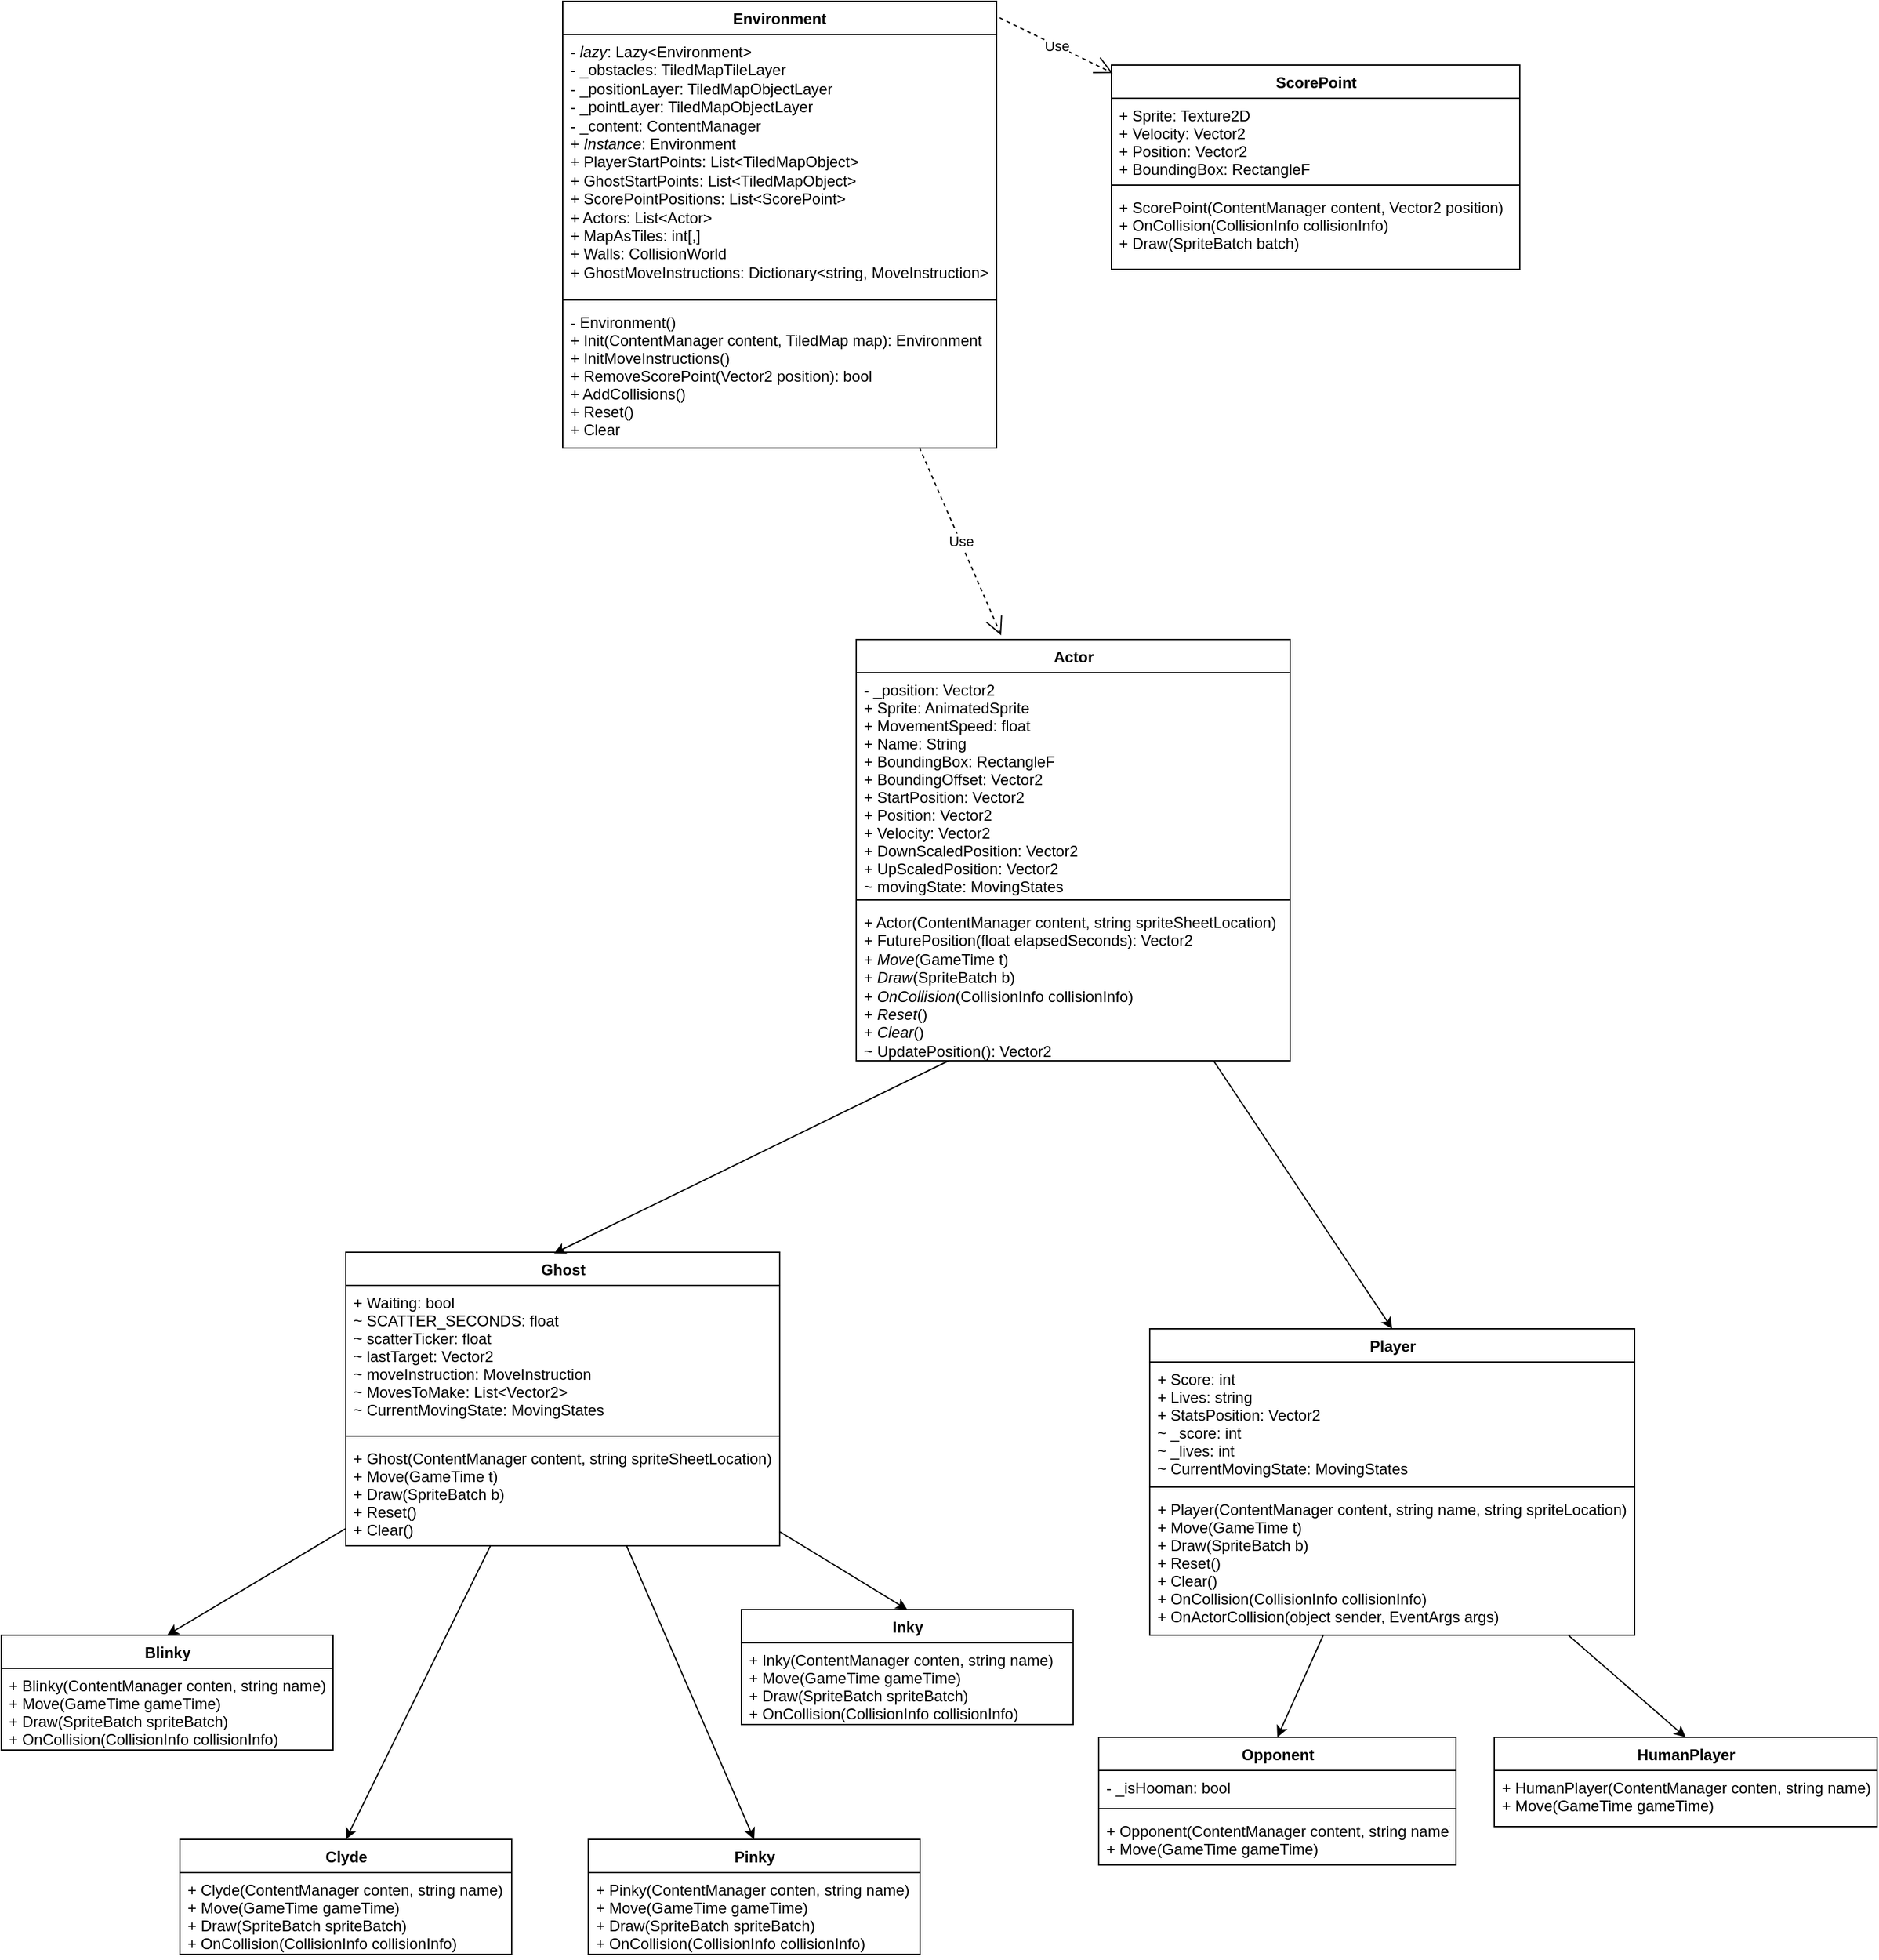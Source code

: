 <mxfile version="13.9.9" type="device"><diagram id="7y2p9SruvKS9dF-qngfl" name="Page-1"><mxGraphModel dx="2170" dy="2331" grid="1" gridSize="10" guides="1" tooltips="1" connect="1" arrows="1" fold="1" page="1" pageScale="1" pageWidth="850" pageHeight="1100" math="0" shadow="0"><root><mxCell id="0"/><mxCell id="1" parent="0"/><mxCell id="XXxXaH0p1nLbI_MV0NZa-1" value="Environment" style="swimlane;fontStyle=1;align=center;verticalAlign=top;childLayout=stackLayout;horizontal=1;startSize=26;horizontalStack=0;resizeParent=1;resizeParentMax=0;resizeLast=0;collapsible=1;marginBottom=0;" vertex="1" parent="1"><mxGeometry x="180" y="200" width="340" height="350" as="geometry"/></mxCell><mxCell id="XXxXaH0p1nLbI_MV0NZa-2" value="- &lt;i&gt;lazy&lt;/i&gt;: Lazy&amp;lt;Environment&amp;gt;&lt;br&gt;- _obstacles: TiledMapTileLayer&lt;br&gt;-&amp;nbsp;_positionLayer: TiledMapObjectLayer&lt;br&gt;- _pointLayer: TiledMapObjectLayer&lt;br&gt;- _content: ContentManager&lt;br&gt;+ &lt;i&gt;Instance&lt;/i&gt;: Environment&lt;br&gt;+ PlayerStartPoints: List&amp;lt;TiledMapObject&amp;gt;&lt;br&gt;+ GhostStartPoints: List&amp;lt;TiledMapObject&amp;gt;&lt;br&gt;+ ScorePointPositions: List&amp;lt;ScorePoint&amp;gt;&lt;br&gt;+ Actors: List&amp;lt;Actor&amp;gt;&lt;br&gt;+ MapAsTiles: int[,]&lt;br&gt;+ Walls: CollisionWorld&lt;br&gt;+ GhostMoveInstructions: Dictionary&amp;lt;string, MoveInstruction&amp;gt;" style="text;strokeColor=none;fillColor=none;align=left;verticalAlign=top;spacingLeft=4;spacingRight=4;overflow=hidden;rotatable=0;points=[[0,0.5],[1,0.5]];portConstraint=eastwest;fontStyle=0;html=1;" vertex="1" parent="XXxXaH0p1nLbI_MV0NZa-1"><mxGeometry y="26" width="340" height="204" as="geometry"/></mxCell><mxCell id="XXxXaH0p1nLbI_MV0NZa-3" value="" style="line;strokeWidth=1;fillColor=none;align=left;verticalAlign=middle;spacingTop=-1;spacingLeft=3;spacingRight=3;rotatable=0;labelPosition=right;points=[];portConstraint=eastwest;" vertex="1" parent="XXxXaH0p1nLbI_MV0NZa-1"><mxGeometry y="230" width="340" height="8" as="geometry"/></mxCell><mxCell id="XXxXaH0p1nLbI_MV0NZa-4" value="- Environment()&#10;+ Init(ContentManager content, TiledMap map): Environment&#10;+ InitMoveInstructions()&#10;+ RemoveScorePoint(Vector2 position): bool&#10;+ AddCollisions()&#10;+ Reset()&#10;+ Clear" style="text;strokeColor=none;fillColor=none;align=left;verticalAlign=top;spacingLeft=4;spacingRight=4;overflow=hidden;rotatable=0;points=[[0,0.5],[1,0.5]];portConstraint=eastwest;" vertex="1" parent="XXxXaH0p1nLbI_MV0NZa-1"><mxGeometry y="238" width="340" height="112" as="geometry"/></mxCell><mxCell id="XXxXaH0p1nLbI_MV0NZa-5" value="ScorePoint" style="swimlane;fontStyle=1;align=center;verticalAlign=top;childLayout=stackLayout;horizontal=1;startSize=26;horizontalStack=0;resizeParent=1;resizeParentMax=0;resizeLast=0;collapsible=1;marginBottom=0;html=1;" vertex="1" parent="1"><mxGeometry x="610" y="250" width="320" height="160" as="geometry"/></mxCell><mxCell id="XXxXaH0p1nLbI_MV0NZa-6" value="+ Sprite: Texture2D&#10;+ Velocity: Vector2&#10;+ Position: Vector2&#10;+ BoundingBox: RectangleF" style="text;strokeColor=none;fillColor=none;align=left;verticalAlign=top;spacingLeft=4;spacingRight=4;overflow=hidden;rotatable=0;points=[[0,0.5],[1,0.5]];portConstraint=eastwest;" vertex="1" parent="XXxXaH0p1nLbI_MV0NZa-5"><mxGeometry y="26" width="320" height="64" as="geometry"/></mxCell><mxCell id="XXxXaH0p1nLbI_MV0NZa-7" value="" style="line;strokeWidth=1;fillColor=none;align=left;verticalAlign=middle;spacingTop=-1;spacingLeft=3;spacingRight=3;rotatable=0;labelPosition=right;points=[];portConstraint=eastwest;" vertex="1" parent="XXxXaH0p1nLbI_MV0NZa-5"><mxGeometry y="90" width="320" height="8" as="geometry"/></mxCell><mxCell id="XXxXaH0p1nLbI_MV0NZa-8" value="+ ScorePoint(ContentManager content, Vector2 position)&#10;+ OnCollision(CollisionInfo collisionInfo)&#10;+ Draw(SpriteBatch batch)" style="text;strokeColor=none;fillColor=none;align=left;verticalAlign=top;spacingLeft=4;spacingRight=4;overflow=hidden;rotatable=0;points=[[0,0.5],[1,0.5]];portConstraint=eastwest;" vertex="1" parent="XXxXaH0p1nLbI_MV0NZa-5"><mxGeometry y="98" width="320" height="62" as="geometry"/></mxCell><mxCell id="XXxXaH0p1nLbI_MV0NZa-9" value="Use" style="endArrow=open;endSize=12;dashed=1;html=1;entryX=0.003;entryY=0.039;entryDx=0;entryDy=0;entryPerimeter=0;exitX=1.007;exitY=0.037;exitDx=0;exitDy=0;exitPerimeter=0;" edge="1" parent="1" source="XXxXaH0p1nLbI_MV0NZa-1" target="XXxXaH0p1nLbI_MV0NZa-5"><mxGeometry width="160" relative="1" as="geometry"><mxPoint x="510" y="320" as="sourcePoint"/><mxPoint x="670" y="320" as="targetPoint"/></mxGeometry></mxCell><mxCell id="XXxXaH0p1nLbI_MV0NZa-29" style="edgeStyle=none;rounded=0;orthogonalLoop=1;jettySize=auto;html=1;entryX=0.5;entryY=0;entryDx=0;entryDy=0;startArrow=none;startFill=0;endArrow=classic;endFill=1;" edge="1" parent="1" source="XXxXaH0p1nLbI_MV0NZa-10" target="XXxXaH0p1nLbI_MV0NZa-19"><mxGeometry relative="1" as="geometry"/></mxCell><mxCell id="XXxXaH0p1nLbI_MV0NZa-10" value="Actor" style="swimlane;fontStyle=1;align=center;verticalAlign=top;childLayout=stackLayout;horizontal=1;startSize=26;horizontalStack=0;resizeParent=1;resizeParentMax=0;resizeLast=0;collapsible=1;marginBottom=0;html=1;" vertex="1" parent="1"><mxGeometry x="410" y="700" width="340" height="330" as="geometry"/></mxCell><mxCell id="XXxXaH0p1nLbI_MV0NZa-11" value="- _position: Vector2&#10;+ Sprite: AnimatedSprite&#10;+ MovementSpeed: float&#10;+ Name: String&#10;+ BoundingBox: RectangleF&#10;+ BoundingOffset: Vector2&#10;+ StartPosition: Vector2&#10;+ Position: Vector2&#10;+ Velocity: Vector2&#10;+ DownScaledPosition: Vector2&#10;+ UpScaledPosition: Vector2&#10;~ movingState: MovingStates" style="text;strokeColor=none;fillColor=none;align=left;verticalAlign=top;spacingLeft=4;spacingRight=4;overflow=hidden;rotatable=0;points=[[0,0.5],[1,0.5]];portConstraint=eastwest;" vertex="1" parent="XXxXaH0p1nLbI_MV0NZa-10"><mxGeometry y="26" width="340" height="174" as="geometry"/></mxCell><mxCell id="XXxXaH0p1nLbI_MV0NZa-12" value="" style="line;strokeWidth=1;fillColor=none;align=left;verticalAlign=middle;spacingTop=-1;spacingLeft=3;spacingRight=3;rotatable=0;labelPosition=right;points=[];portConstraint=eastwest;" vertex="1" parent="XXxXaH0p1nLbI_MV0NZa-10"><mxGeometry y="200" width="340" height="8" as="geometry"/></mxCell><mxCell id="XXxXaH0p1nLbI_MV0NZa-13" value="+ Actor(ContentManager content, string spriteSheetLocation)&lt;br&gt;+ FuturePosition(float elapsedSeconds): Vector2&lt;br&gt;+ &lt;i&gt;Move&lt;/i&gt;(GameTime t)&lt;br&gt;+ &lt;i&gt;Draw&lt;/i&gt;(SpriteBatch b)&lt;br&gt;+ &lt;i&gt;OnCollision&lt;/i&gt;(CollisionInfo collisionInfo)&lt;br&gt;+ &lt;i&gt;Reset&lt;/i&gt;()&lt;br&gt;+ &lt;i&gt;Clear&lt;/i&gt;()&lt;br&gt;~ UpdatePosition(): Vector2" style="text;strokeColor=none;fillColor=none;align=left;verticalAlign=top;spacingLeft=4;spacingRight=4;overflow=hidden;rotatable=0;points=[[0,0.5],[1,0.5]];portConstraint=eastwest;html=1;" vertex="1" parent="XXxXaH0p1nLbI_MV0NZa-10"><mxGeometry y="208" width="340" height="122" as="geometry"/></mxCell><mxCell id="XXxXaH0p1nLbI_MV0NZa-14" value="Use" style="endArrow=open;endSize=12;dashed=1;html=1;exitX=0.822;exitY=0.995;exitDx=0;exitDy=0;exitPerimeter=0;entryX=0.334;entryY=-0.01;entryDx=0;entryDy=0;entryPerimeter=0;" edge="1" parent="1" source="XXxXaH0p1nLbI_MV0NZa-4" target="XXxXaH0p1nLbI_MV0NZa-10"><mxGeometry width="160" relative="1" as="geometry"><mxPoint x="420" y="620" as="sourcePoint"/><mxPoint x="580" y="620" as="targetPoint"/></mxGeometry></mxCell><mxCell id="XXxXaH0p1nLbI_MV0NZa-59" style="edgeStyle=none;rounded=0;orthogonalLoop=1;jettySize=auto;html=1;entryX=0.5;entryY=0;entryDx=0;entryDy=0;startArrow=none;startFill=0;endArrow=classic;endFill=1;" edge="1" parent="1" source="XXxXaH0p1nLbI_MV0NZa-15" target="XXxXaH0p1nLbI_MV0NZa-49"><mxGeometry relative="1" as="geometry"/></mxCell><mxCell id="XXxXaH0p1nLbI_MV0NZa-60" style="edgeStyle=none;rounded=0;orthogonalLoop=1;jettySize=auto;html=1;entryX=0.5;entryY=0;entryDx=0;entryDy=0;startArrow=none;startFill=0;endArrow=classic;endFill=1;" edge="1" parent="1" source="XXxXaH0p1nLbI_MV0NZa-15" target="XXxXaH0p1nLbI_MV0NZa-55"><mxGeometry relative="1" as="geometry"/></mxCell><mxCell id="XXxXaH0p1nLbI_MV0NZa-61" style="edgeStyle=none;rounded=0;orthogonalLoop=1;jettySize=auto;html=1;entryX=0.5;entryY=0;entryDx=0;entryDy=0;startArrow=none;startFill=0;endArrow=classic;endFill=1;" edge="1" parent="1" source="XXxXaH0p1nLbI_MV0NZa-15" target="XXxXaH0p1nLbI_MV0NZa-53"><mxGeometry relative="1" as="geometry"/></mxCell><mxCell id="XXxXaH0p1nLbI_MV0NZa-62" style="edgeStyle=none;rounded=0;orthogonalLoop=1;jettySize=auto;html=1;entryX=0.5;entryY=0;entryDx=0;entryDy=0;startArrow=none;startFill=0;endArrow=classic;endFill=1;" edge="1" parent="1" source="XXxXaH0p1nLbI_MV0NZa-15" target="XXxXaH0p1nLbI_MV0NZa-57"><mxGeometry relative="1" as="geometry"/></mxCell><mxCell id="XXxXaH0p1nLbI_MV0NZa-15" value="Ghost" style="swimlane;fontStyle=1;align=center;verticalAlign=top;childLayout=stackLayout;horizontal=1;startSize=26;horizontalStack=0;resizeParent=1;resizeParentMax=0;resizeLast=0;collapsible=1;marginBottom=0;html=1;" vertex="1" parent="1"><mxGeometry x="10" y="1180" width="340" height="230" as="geometry"/></mxCell><mxCell id="XXxXaH0p1nLbI_MV0NZa-16" value="+ Waiting: bool&#10;~ SCATTER_SECONDS: float&#10;~ scatterTicker: float&#10;~ lastTarget: Vector2&#10;~ moveInstruction: MoveInstruction&#10;~ MovesToMake: List&lt;Vector2&gt;&#10;~ CurrentMovingState: MovingStates" style="text;strokeColor=none;fillColor=none;align=left;verticalAlign=top;spacingLeft=4;spacingRight=4;overflow=hidden;rotatable=0;points=[[0,0.5],[1,0.5]];portConstraint=eastwest;" vertex="1" parent="XXxXaH0p1nLbI_MV0NZa-15"><mxGeometry y="26" width="340" height="114" as="geometry"/></mxCell><mxCell id="XXxXaH0p1nLbI_MV0NZa-17" value="" style="line;strokeWidth=1;fillColor=none;align=left;verticalAlign=middle;spacingTop=-1;spacingLeft=3;spacingRight=3;rotatable=0;labelPosition=right;points=[];portConstraint=eastwest;" vertex="1" parent="XXxXaH0p1nLbI_MV0NZa-15"><mxGeometry y="140" width="340" height="8" as="geometry"/></mxCell><mxCell id="XXxXaH0p1nLbI_MV0NZa-18" value="+ Ghost(ContentManager content, string spriteSheetLocation)&#10;+ Move(GameTime t)&#10;+ Draw(SpriteBatch b)&#10;+ Reset()&#10;+ Clear()" style="text;strokeColor=none;fillColor=none;align=left;verticalAlign=top;spacingLeft=4;spacingRight=4;overflow=hidden;rotatable=0;points=[[0,0.5],[1,0.5]];portConstraint=eastwest;" vertex="1" parent="XXxXaH0p1nLbI_MV0NZa-15"><mxGeometry y="148" width="340" height="82" as="geometry"/></mxCell><mxCell id="XXxXaH0p1nLbI_MV0NZa-47" style="edgeStyle=none;rounded=0;orthogonalLoop=1;jettySize=auto;html=1;entryX=0.5;entryY=0;entryDx=0;entryDy=0;startArrow=none;startFill=0;endArrow=classic;endFill=1;" edge="1" parent="1" source="XXxXaH0p1nLbI_MV0NZa-19" target="XXxXaH0p1nLbI_MV0NZa-38"><mxGeometry relative="1" as="geometry"/></mxCell><mxCell id="XXxXaH0p1nLbI_MV0NZa-48" style="edgeStyle=none;rounded=0;orthogonalLoop=1;jettySize=auto;html=1;entryX=0.5;entryY=0;entryDx=0;entryDy=0;startArrow=none;startFill=0;endArrow=classic;endFill=1;" edge="1" parent="1" source="XXxXaH0p1nLbI_MV0NZa-19" target="XXxXaH0p1nLbI_MV0NZa-42"><mxGeometry relative="1" as="geometry"/></mxCell><mxCell id="XXxXaH0p1nLbI_MV0NZa-19" value="Player" style="swimlane;fontStyle=1;align=center;verticalAlign=top;childLayout=stackLayout;horizontal=1;startSize=26;horizontalStack=0;resizeParent=1;resizeParentMax=0;resizeLast=0;collapsible=1;marginBottom=0;html=1;" vertex="1" parent="1"><mxGeometry x="640" y="1240" width="380" height="240" as="geometry"/></mxCell><mxCell id="XXxXaH0p1nLbI_MV0NZa-20" value="+ Score: int&#10;+ Lives: string&#10;+ StatsPosition: Vector2&#10;~ _score: int&#10;~ _lives: int&#10;~ CurrentMovingState: MovingStates" style="text;strokeColor=none;fillColor=none;align=left;verticalAlign=top;spacingLeft=4;spacingRight=4;overflow=hidden;rotatable=0;points=[[0,0.5],[1,0.5]];portConstraint=eastwest;" vertex="1" parent="XXxXaH0p1nLbI_MV0NZa-19"><mxGeometry y="26" width="380" height="94" as="geometry"/></mxCell><mxCell id="XXxXaH0p1nLbI_MV0NZa-21" value="" style="line;strokeWidth=1;fillColor=none;align=left;verticalAlign=middle;spacingTop=-1;spacingLeft=3;spacingRight=3;rotatable=0;labelPosition=right;points=[];portConstraint=eastwest;" vertex="1" parent="XXxXaH0p1nLbI_MV0NZa-19"><mxGeometry y="120" width="380" height="8" as="geometry"/></mxCell><mxCell id="XXxXaH0p1nLbI_MV0NZa-22" value="+ Player(ContentManager content, string name, string spriteLocation)&#10;+ Move(GameTime t)&#10;+ Draw(SpriteBatch b)&#10;+ Reset()&#10;+ Clear()&#10;+ OnCollision(CollisionInfo collisionInfo)&#10;+ OnActorCollision(object sender, EventArgs args)&#10;" style="text;strokeColor=none;fillColor=none;align=left;verticalAlign=top;spacingLeft=4;spacingRight=4;overflow=hidden;rotatable=0;points=[[0,0.5],[1,0.5]];portConstraint=eastwest;" vertex="1" parent="XXxXaH0p1nLbI_MV0NZa-19"><mxGeometry y="128" width="380" height="112" as="geometry"/></mxCell><mxCell id="XXxXaH0p1nLbI_MV0NZa-23" value="" style="endArrow=classic;html=1;exitX=0.213;exitY=1;exitDx=0;exitDy=0;exitPerimeter=0;entryX=0.48;entryY=0.004;entryDx=0;entryDy=0;entryPerimeter=0;startArrow=none;startFill=0;endFill=1;" edge="1" parent="1" source="XXxXaH0p1nLbI_MV0NZa-13" target="XXxXaH0p1nLbI_MV0NZa-15"><mxGeometry relative="1" as="geometry"><mxPoint x="340" y="1170" as="sourcePoint"/><mxPoint x="370" y="1237" as="targetPoint"/></mxGeometry></mxCell><mxCell id="XXxXaH0p1nLbI_MV0NZa-38" value="HumanPlayer" style="swimlane;fontStyle=1;align=center;verticalAlign=top;childLayout=stackLayout;horizontal=1;startSize=26;horizontalStack=0;resizeParent=1;resizeParentMax=0;resizeLast=0;collapsible=1;marginBottom=0;html=1;" vertex="1" parent="1"><mxGeometry x="910" y="1560" width="300" height="70" as="geometry"/></mxCell><mxCell id="XXxXaH0p1nLbI_MV0NZa-39" value="+ HumanPlayer(ContentManager conten, string name)&#10;+ Move(GameTime gameTime)" style="text;strokeColor=none;fillColor=none;align=left;verticalAlign=top;spacingLeft=4;spacingRight=4;overflow=hidden;rotatable=0;points=[[0,0.5],[1,0.5]];portConstraint=eastwest;" vertex="1" parent="XXxXaH0p1nLbI_MV0NZa-38"><mxGeometry y="26" width="300" height="44" as="geometry"/></mxCell><mxCell id="XXxXaH0p1nLbI_MV0NZa-42" value="Opponent" style="swimlane;fontStyle=1;align=center;verticalAlign=top;childLayout=stackLayout;horizontal=1;startSize=26;horizontalStack=0;resizeParent=1;resizeParentMax=0;resizeLast=0;collapsible=1;marginBottom=0;html=1;" vertex="1" parent="1"><mxGeometry x="600" y="1560" width="280" height="100" as="geometry"/></mxCell><mxCell id="XXxXaH0p1nLbI_MV0NZa-43" value="- _isHooman: bool" style="text;strokeColor=none;fillColor=none;align=left;verticalAlign=top;spacingLeft=4;spacingRight=4;overflow=hidden;rotatable=0;points=[[0,0.5],[1,0.5]];portConstraint=eastwest;" vertex="1" parent="XXxXaH0p1nLbI_MV0NZa-42"><mxGeometry y="26" width="280" height="26" as="geometry"/></mxCell><mxCell id="XXxXaH0p1nLbI_MV0NZa-44" value="" style="line;strokeWidth=1;fillColor=none;align=left;verticalAlign=middle;spacingTop=-1;spacingLeft=3;spacingRight=3;rotatable=0;labelPosition=right;points=[];portConstraint=eastwest;" vertex="1" parent="XXxXaH0p1nLbI_MV0NZa-42"><mxGeometry y="52" width="280" height="8" as="geometry"/></mxCell><mxCell id="XXxXaH0p1nLbI_MV0NZa-45" value="+ Opponent(ContentManager content, string name)&#10;+ Move(GameTime gameTime)" style="text;strokeColor=none;fillColor=none;align=left;verticalAlign=top;spacingLeft=4;spacingRight=4;overflow=hidden;rotatable=0;points=[[0,0.5],[1,0.5]];portConstraint=eastwest;" vertex="1" parent="XXxXaH0p1nLbI_MV0NZa-42"><mxGeometry y="60" width="280" height="40" as="geometry"/></mxCell><mxCell id="XXxXaH0p1nLbI_MV0NZa-49" value="Blinky" style="swimlane;fontStyle=1;align=center;verticalAlign=top;childLayout=stackLayout;horizontal=1;startSize=26;horizontalStack=0;resizeParent=1;resizeParentMax=0;resizeLast=0;collapsible=1;marginBottom=0;html=1;" vertex="1" parent="1"><mxGeometry x="-260" y="1480" width="260" height="90" as="geometry"/></mxCell><mxCell id="XXxXaH0p1nLbI_MV0NZa-50" value="+ Blinky(ContentManager conten, string name)&#10;+ Move(GameTime gameTime)&#10;+ Draw(SpriteBatch spriteBatch)&#10;+ OnCollision(CollisionInfo collisionInfo)" style="text;strokeColor=none;fillColor=none;align=left;verticalAlign=top;spacingLeft=4;spacingRight=4;overflow=hidden;rotatable=0;points=[[0,0.5],[1,0.5]];portConstraint=eastwest;" vertex="1" parent="XXxXaH0p1nLbI_MV0NZa-49"><mxGeometry y="26" width="260" height="64" as="geometry"/></mxCell><mxCell id="XXxXaH0p1nLbI_MV0NZa-53" value="Clyde" style="swimlane;fontStyle=1;align=center;verticalAlign=top;childLayout=stackLayout;horizontal=1;startSize=26;horizontalStack=0;resizeParent=1;resizeParentMax=0;resizeLast=0;collapsible=1;marginBottom=0;html=1;" vertex="1" parent="1"><mxGeometry x="-120" y="1640" width="260" height="90" as="geometry"/></mxCell><mxCell id="XXxXaH0p1nLbI_MV0NZa-54" value="+ Clyde(ContentManager conten, string name)&#10;+ Move(GameTime gameTime)&#10;+ Draw(SpriteBatch spriteBatch)&#10;+ OnCollision(CollisionInfo collisionInfo)" style="text;strokeColor=none;fillColor=none;align=left;verticalAlign=top;spacingLeft=4;spacingRight=4;overflow=hidden;rotatable=0;points=[[0,0.5],[1,0.5]];portConstraint=eastwest;" vertex="1" parent="XXxXaH0p1nLbI_MV0NZa-53"><mxGeometry y="26" width="260" height="64" as="geometry"/></mxCell><mxCell id="XXxXaH0p1nLbI_MV0NZa-55" value="Inky" style="swimlane;fontStyle=1;align=center;verticalAlign=top;childLayout=stackLayout;horizontal=1;startSize=26;horizontalStack=0;resizeParent=1;resizeParentMax=0;resizeLast=0;collapsible=1;marginBottom=0;html=1;" vertex="1" parent="1"><mxGeometry x="320" y="1460" width="260" height="90" as="geometry"/></mxCell><mxCell id="XXxXaH0p1nLbI_MV0NZa-56" value="+ Inky(ContentManager conten, string name)&#10;+ Move(GameTime gameTime)&#10;+ Draw(SpriteBatch spriteBatch)&#10;+ OnCollision(CollisionInfo collisionInfo)" style="text;strokeColor=none;fillColor=none;align=left;verticalAlign=top;spacingLeft=4;spacingRight=4;overflow=hidden;rotatable=0;points=[[0,0.5],[1,0.5]];portConstraint=eastwest;" vertex="1" parent="XXxXaH0p1nLbI_MV0NZa-55"><mxGeometry y="26" width="260" height="64" as="geometry"/></mxCell><mxCell id="XXxXaH0p1nLbI_MV0NZa-57" value="Pinky" style="swimlane;fontStyle=1;align=center;verticalAlign=top;childLayout=stackLayout;horizontal=1;startSize=26;horizontalStack=0;resizeParent=1;resizeParentMax=0;resizeLast=0;collapsible=1;marginBottom=0;html=1;" vertex="1" parent="1"><mxGeometry x="200" y="1640" width="260" height="90" as="geometry"/></mxCell><mxCell id="XXxXaH0p1nLbI_MV0NZa-58" value="+ Pinky(ContentManager conten, string name)&#10;+ Move(GameTime gameTime)&#10;+ Draw(SpriteBatch spriteBatch)&#10;+ OnCollision(CollisionInfo collisionInfo)" style="text;strokeColor=none;fillColor=none;align=left;verticalAlign=top;spacingLeft=4;spacingRight=4;overflow=hidden;rotatable=0;points=[[0,0.5],[1,0.5]];portConstraint=eastwest;" vertex="1" parent="XXxXaH0p1nLbI_MV0NZa-57"><mxGeometry y="26" width="260" height="64" as="geometry"/></mxCell></root></mxGraphModel></diagram></mxfile>